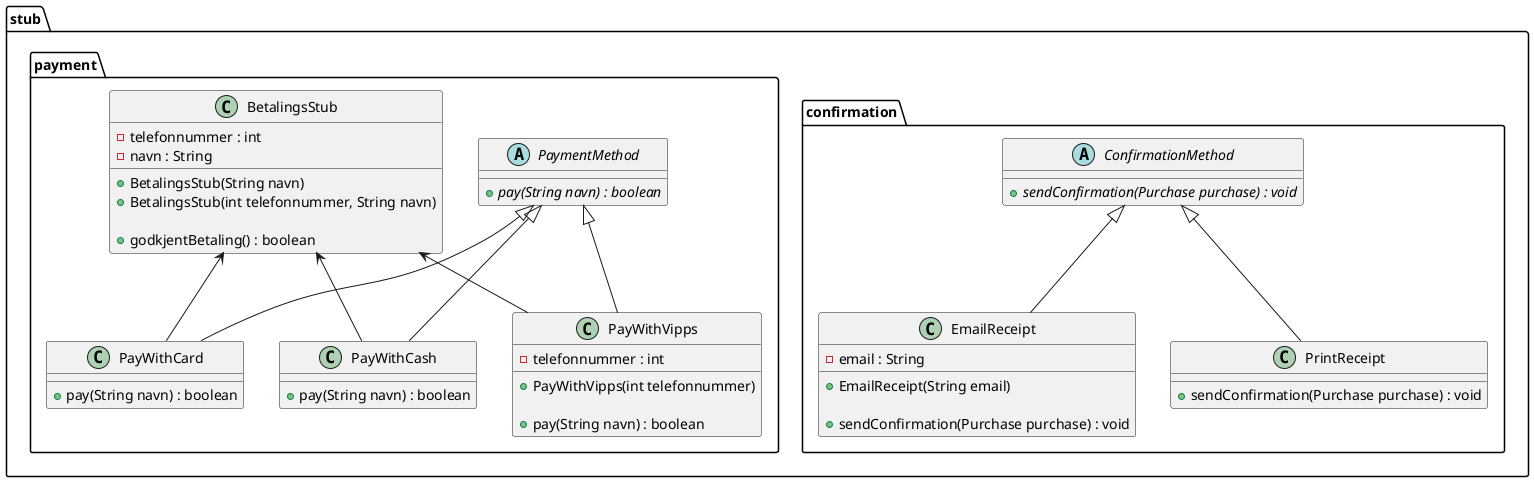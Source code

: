 @startuml

stub.confirmation.ConfirmationMethod <|-- stub.confirmation.EmailReceipt
stub.confirmation.ConfirmationMethod <|-- stub.confirmation.PrintReceipt

stub.payment.PaymentMethod <|-- stub.payment.PayWithCard
stub.payment.PaymentMethod <|-- stub.payment.PayWithCash
stub.payment.PaymentMethod <|-- stub.payment.PayWithVipps

stub.payment.BetalingsStub <-- stub.payment.PayWithCard
stub.payment.BetalingsStub <-- stub.payment.PayWithCash
stub.payment.BetalingsStub <-- stub.payment.PayWithVipps


abstract class stub.confirmation.ConfirmationMethod {
    + {abstract} sendConfirmation(Purchase purchase) : void
}
class stub.confirmation.EmailReceipt {
    - email : String

    + EmailReceipt(String email)

    + sendConfirmation(Purchase purchase) : void
}
class stub.confirmation.PrintReceipt {
    + sendConfirmation(Purchase purchase) : void
}

class stub.payment.BetalingsStub {
    - telefonnummer : int
    - navn : String

    + BetalingsStub(String navn)
    + BetalingsStub(int telefonnummer, String navn)

    + godkjentBetaling() : boolean
}
abstract class stub.payment.PaymentMethod {
    + {abstract} pay(String navn) : boolean
}
class stub.payment.PayWithCard {
    + pay(String navn) : boolean
}
class stub.payment.PayWithCash {
    + pay(String navn) : boolean
}
class stub.payment.PayWithVipps {
    - telefonnummer : int

    + PayWithVipps(int telefonnummer)

    + pay(String navn) : boolean
}

@enduml
